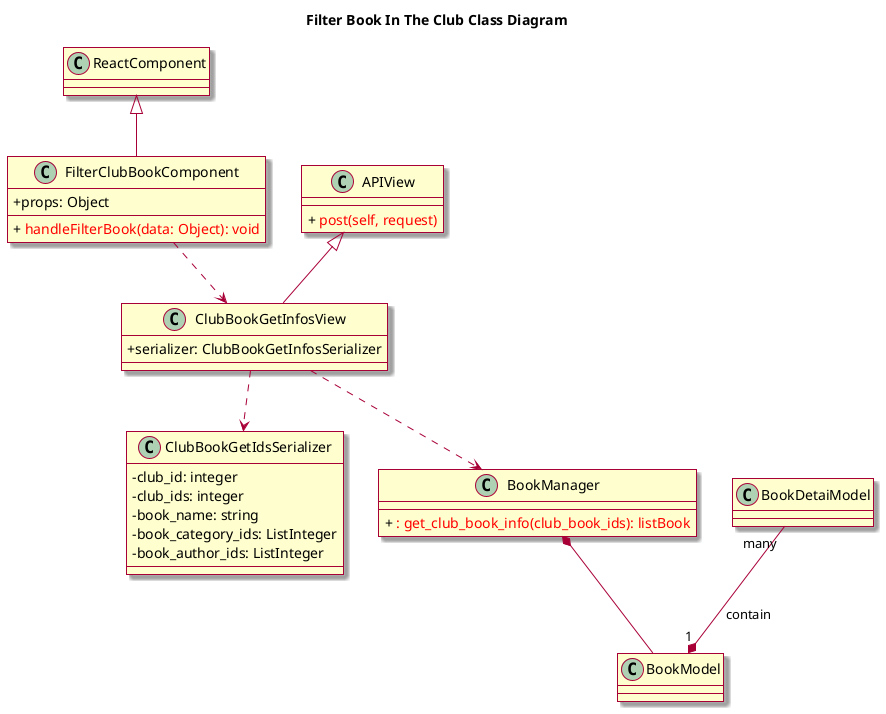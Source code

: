 @startuml
skin rose
skinparam classAttributeIconSize 0

title Filter Book In The Club Class Diagram
class ReactComponent

class FilterClubBookComponent {
	+ props: Object
	+ {method} <color:red> handleFilterBook(data: Object): void
}

class ClubBookGetInfosView {
	+ serializer: ClubBookGetInfosSerializer
}

class APIView {
	+ {method} <color:red> post(self, request)
}

class ClubBookGetIdsSerializer {
    - club_id: integer
    - club_ids: integer
    - book_name: string
    - book_category_ids: ListInteger 
    - book_author_ids: ListInteger
}


class BookManager {
	+ {method} <color:red> : get_club_book_info(club_book_ids): listBook
}

class BookModel 
class BookDetaiModel

ReactComponent <|-- FilterClubBookComponent
APIView <|-- ClubBookGetInfosView
FilterClubBookComponent ..> ClubBookGetInfosView
ClubBookGetInfosView ..> ClubBookGetIdsSerializer
ClubBookGetInfosView ..> BookManager
BookManager *-- BookModel
BookDetaiModel "many" --* "1"BookModel :contain
@enduml
